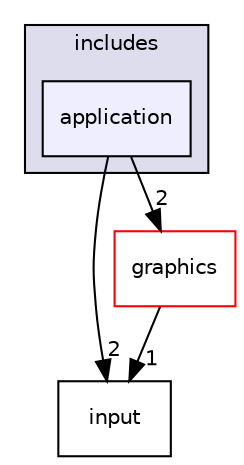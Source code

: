 digraph "engine/includes/application" {
  compound=true
  node [ fontsize="10", fontname="Helvetica"];
  edge [ labelfontsize="10", labelfontname="Helvetica"];
  subgraph clusterdir_7c91cb7efbd4b233c15c95afa0cbc85c {
    graph [ bgcolor="#ddddee", pencolor="black", label="includes" fontname="Helvetica", fontsize="10", URL="dir_7c91cb7efbd4b233c15c95afa0cbc85c.html"]
  dir_b451216c30a5bf98fa1122c19e7ecd23 [shape=box, label="application", style="filled", fillcolor="#eeeeff", pencolor="black", URL="dir_b451216c30a5bf98fa1122c19e7ecd23.html"];
  }
  dir_d6b60aed5076e1c1461294af75886ef5 [shape=box label="input" URL="dir_d6b60aed5076e1c1461294af75886ef5.html"];
  dir_2b56745026db6f0383665739727baae4 [shape=box label="graphics" fillcolor="white" style="filled" color="red" URL="dir_2b56745026db6f0383665739727baae4.html"];
  dir_2b56745026db6f0383665739727baae4->dir_d6b60aed5076e1c1461294af75886ef5 [headlabel="1", labeldistance=1.5 headhref="dir_000004_000011.html"];
  dir_b451216c30a5bf98fa1122c19e7ecd23->dir_d6b60aed5076e1c1461294af75886ef5 [headlabel="2", labeldistance=1.5 headhref="dir_000002_000011.html"];
  dir_b451216c30a5bf98fa1122c19e7ecd23->dir_2b56745026db6f0383665739727baae4 [headlabel="2", labeldistance=1.5 headhref="dir_000002_000004.html"];
}
